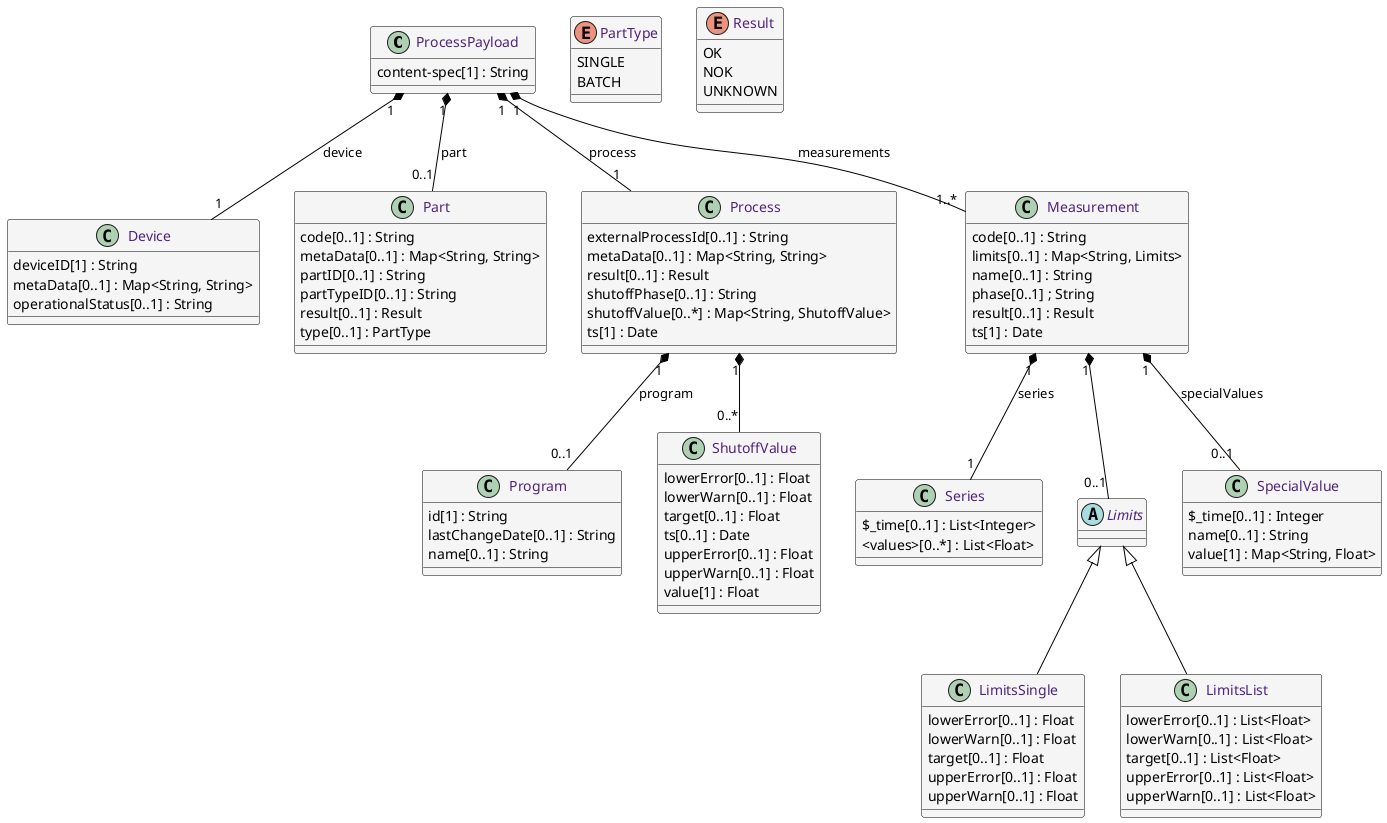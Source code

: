 @startuml

skinparam class {
	BorderColor black
	FontColor #50237f
	BackgroundColor #f5f5f5
	ArrowColor black
}
skinparam stereotype{
	CBackgroundColor white
	EBackgroundColor white
}

class ProcessPayload{
	content-spec[1] : String
}

class Device {
	deviceID[1] : String
	metaData[0..1] : Map<String, String>
	operationalStatus[0..1] : String
}

class Part {
	code[0..1] : String
	metaData[0..1] : Map<String, String>
	partID[0..1] : String
	partTypeID[0..1] : String
	result[0..1] : Result
	type[0..1] : PartType
}

class Process {
	externalProcessId[0..1] : String
	metaData[0..1] : Map<String, String>
	result[0..1] : Result
	shutoffPhase[0..1] : String
	shutoffValue[0..*] : Map<String, ShutoffValue>
	ts[1] : Date
}

class Measurement {
	code[0..1] : String
	limits[0..1] : Map<String, Limits>
	name[0..1] : String
	phase[0..1] ; String
	result[0..1] : Result
	ts[1] : Date
}

class Program {
	id[1] : String
	lastChangeDate[0..1] : String
	name[0..1] : String
}

class ShutoffValue {
	lowerError[0..1] : Float
	lowerWarn[0..1] : Float
	target[0..1] : Float
	ts[0..1] : Date
	upperError[0..1] : Float
	upperWarn[0..1] : Float
	value[1] : Float
}

class Series {
	$_time[0..1] : List<Integer>
	<values>[0..*] : List<Float>
}

abstract class Limits {
}

class LimitsSingle {
	lowerError[0..1] : Float
	lowerWarn[0..1] : Float
	target[0..1] : Float
	upperError[0..1] : Float
	upperWarn[0..1] : Float
}

class LimitsList {
	lowerError[0..1] : List<Float>
	lowerWarn[0..1] : List<Float>
	target[0..1] : List<Float>
	upperError[0..1] : List<Float>
	upperWarn[0..1] : List<Float>
}


class SpecialValue {
	$_time[0..1] : Integer
	name[0..1] : String
	value[1] : Map<String, Float>
}

enum PartType {
	SINGLE
	BATCH
}

enum Result {
	OK
	NOK
	UNKNOWN
}

ProcessPayload "1" *-- "1" Device : device
ProcessPayload "1" *-- "0..1" Part : part
ProcessPayload "1" *-- "1" Process : process
ProcessPayload "1" *-- "1..*" Measurement : measurements

Process "1" *-- "0..1" Program : program
Process "1" *-- "0..*" ShutoffValue

Measurement "1" *-- "1" Series : series
Measurement "1" *-- "0..1" Limits
Measurement "1" *-- "0..1" SpecialValue : specialValues

Limits <|-- LimitsSingle
Limits <|-- LimitsList

@enduml

